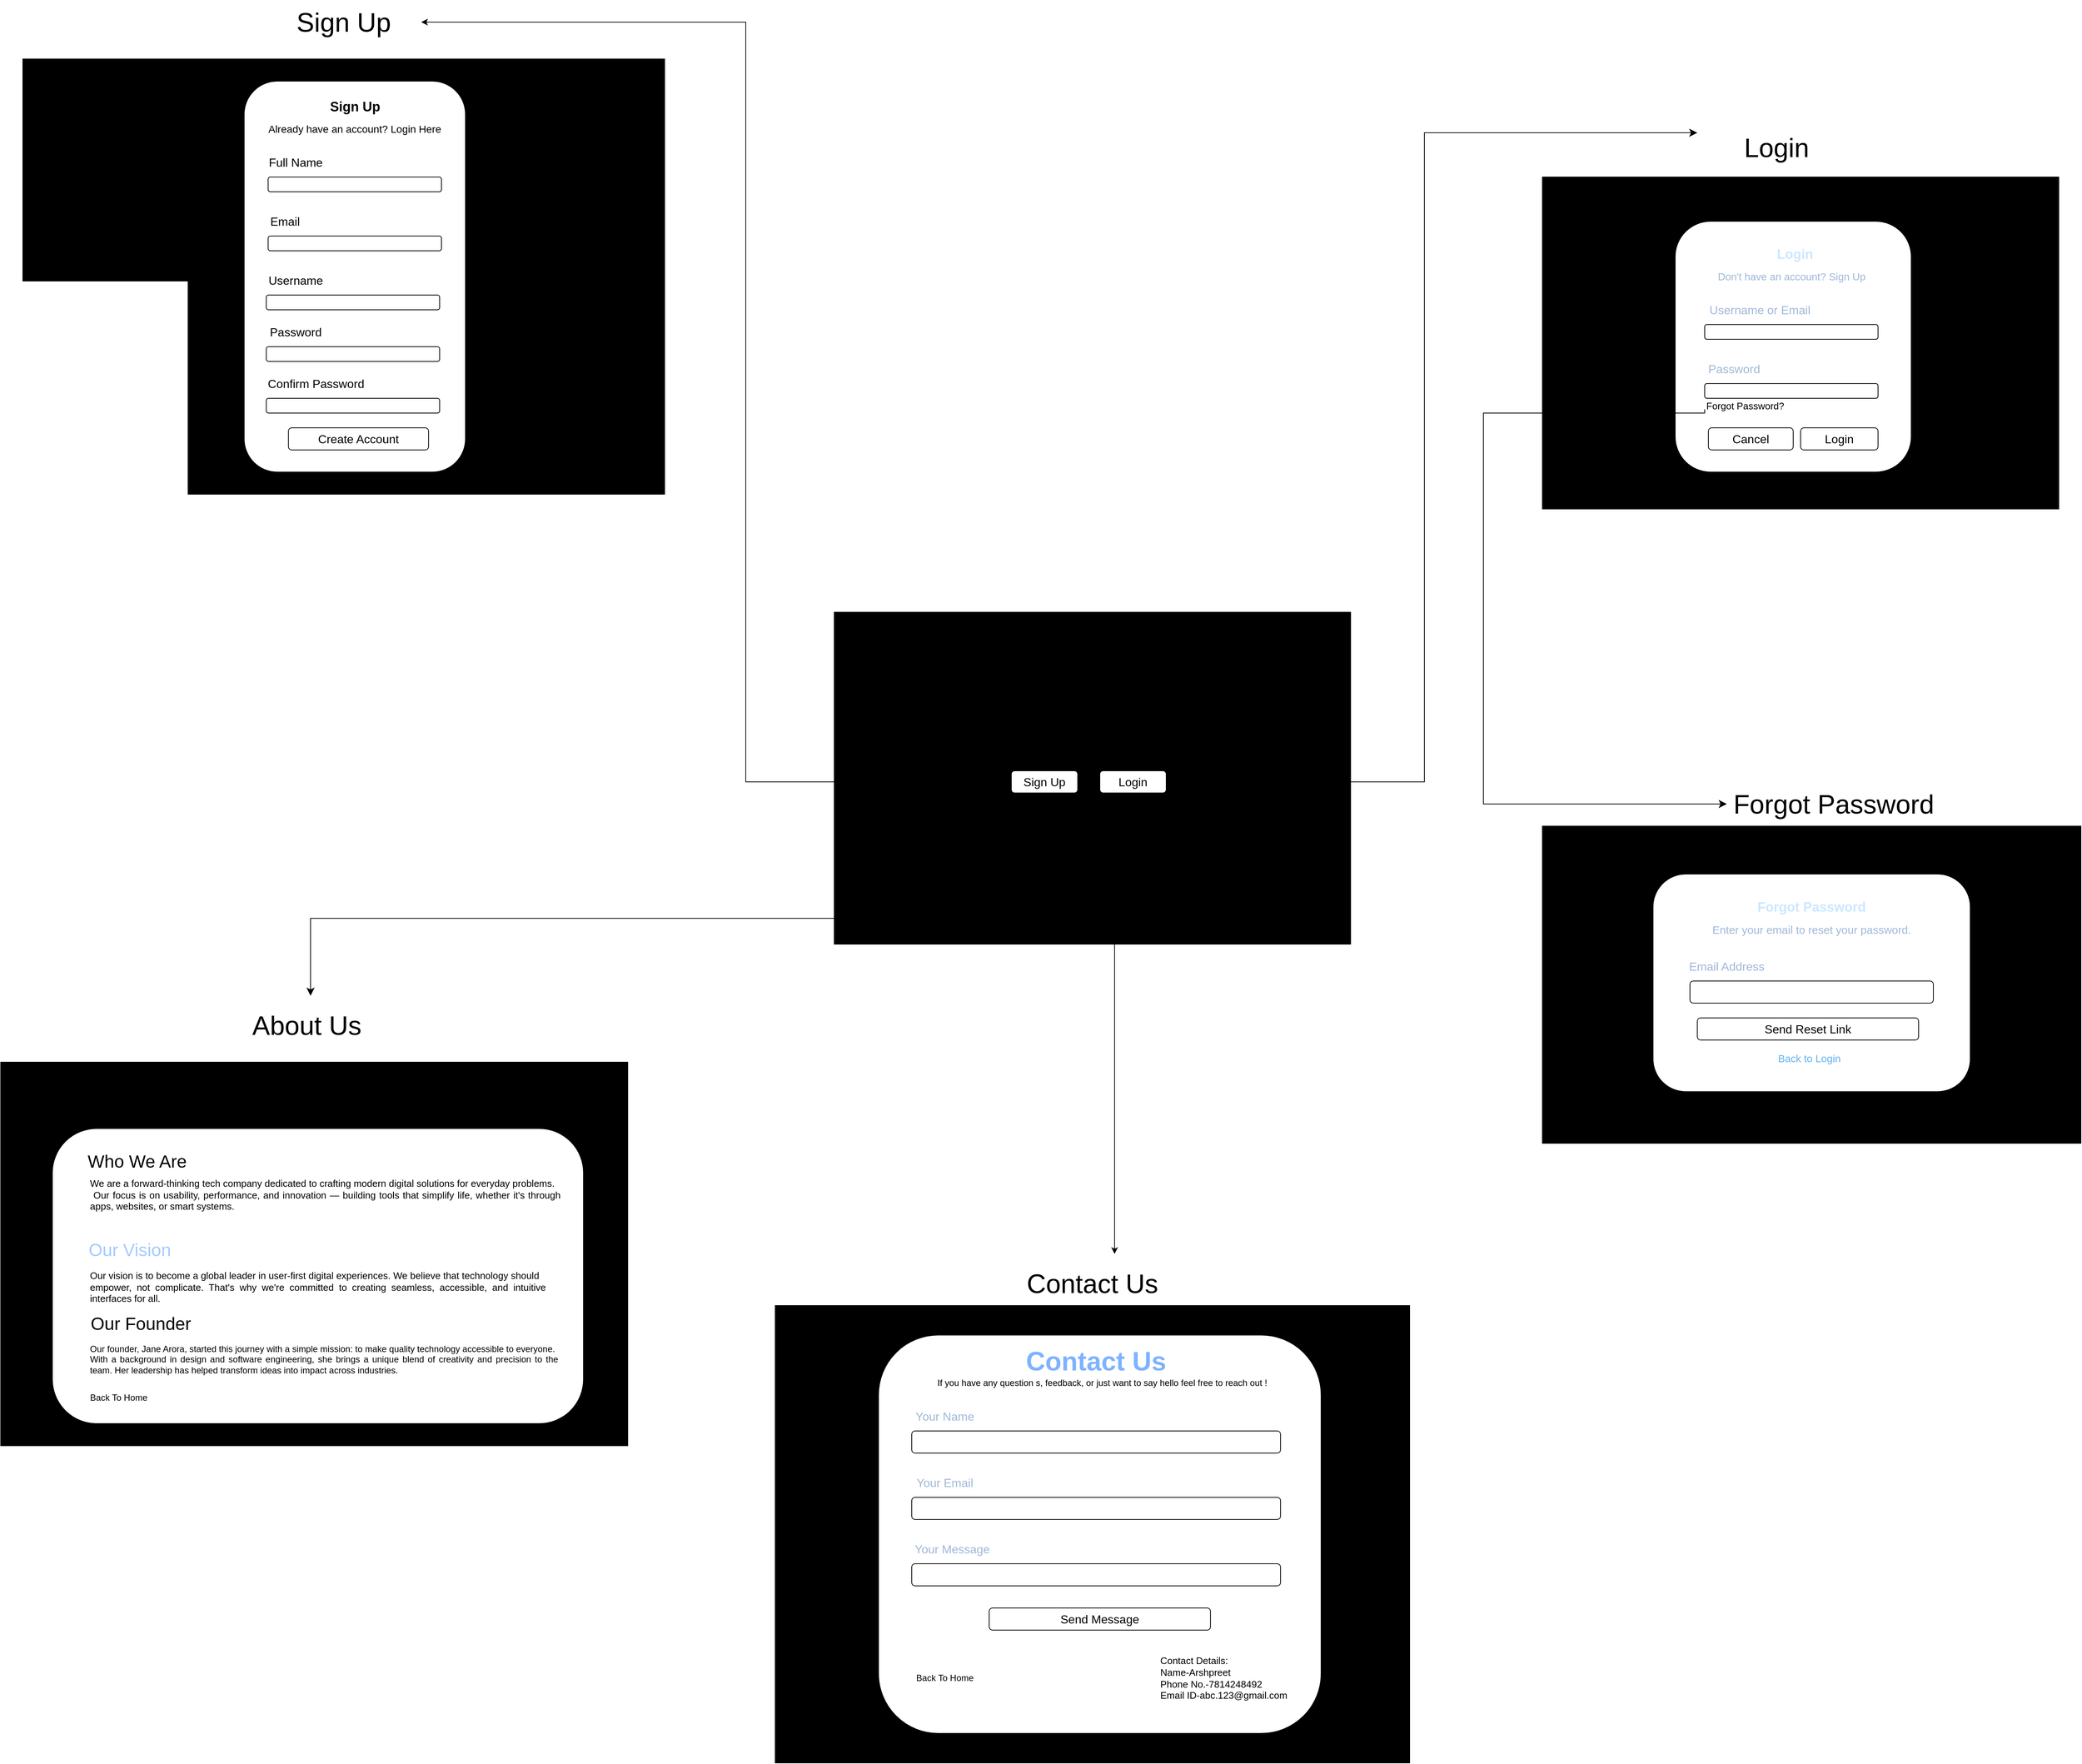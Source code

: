 <mxfile version="27.2.0">
  <diagram name="Page-1" id="nwsG4U57wFm8DY5CO8aC">
    <mxGraphModel grid="1" page="1" gridSize="10" guides="1" tooltips="1" connect="1" arrows="1" fold="1" pageScale="1" pageWidth="850" pageHeight="1100" math="0" shadow="0">
      <root>
        <mxCell id="0" />
        <mxCell id="1" parent="0" />
        <mxCell id="KBRyXHgBYEF5sMt-Apzo-4" value="" style="rounded=0;whiteSpace=wrap;html=1;gradientColor=light-dark(#000000,#2C5364);fillColor=default;gradientDirection=east;shadow=0;" vertex="1" parent="1">
          <mxGeometry x="-1180" y="-590" width="870" height="590" as="geometry" />
        </mxCell>
        <mxCell id="KBRyXHgBYEF5sMt-Apzo-5" value="" style="rounded=1;whiteSpace=wrap;html=1;shadow=1;fillColor=light-dark(#FFFFFF,#1B1F2B);strokeColor=light-dark(#000000,#3182CE);" vertex="1" parent="1">
          <mxGeometry x="-880" y="-560" width="300" height="530" as="geometry" />
        </mxCell>
        <mxCell id="KBRyXHgBYEF5sMt-Apzo-6" value="&lt;font style=&quot;color: light-dark(rgb(0, 0, 0), rgb(204, 231, 255)); font-size: 18px;&quot;&gt;&lt;b style=&quot;&quot;&gt;Sign Up&lt;/b&gt;&lt;/font&gt;" style="text;html=1;align=center;verticalAlign=middle;whiteSpace=wrap;rounded=0;" vertex="1" parent="1">
          <mxGeometry x="-772.5" y="-540" width="85" height="30" as="geometry" />
        </mxCell>
        <mxCell id="KBRyXHgBYEF5sMt-Apzo-7" value="&lt;font style=&quot;font-size: 16px; color: light-dark(rgb(0, 0, 0), rgb(160, 184, 214));&quot;&gt;Full Name&lt;/font&gt;" style="text;html=1;align=center;verticalAlign=middle;whiteSpace=wrap;rounded=0;" vertex="1" parent="1">
          <mxGeometry x="-850" y="-460" width="80" height="20" as="geometry" />
        </mxCell>
        <mxCell id="KBRyXHgBYEF5sMt-Apzo-8" value="" style="rounded=1;whiteSpace=wrap;html=1;fillColor=light-dark(#FFFFFF,#2E3B55);strokeColor=light-dark(#000000,#415A77);" vertex="1" parent="1">
          <mxGeometry x="-847.5" y="-430" width="235" height="20" as="geometry" />
        </mxCell>
        <mxCell id="KBRyXHgBYEF5sMt-Apzo-10" value="&lt;font style=&quot;font-size: 16px; color: light-dark(rgb(0, 0, 0), rgb(160, 184, 214));&quot;&gt;Email&lt;/font&gt;" style="text;html=1;align=center;verticalAlign=middle;whiteSpace=wrap;rounded=0;" vertex="1" parent="1">
          <mxGeometry x="-847.5" y="-380" width="45" height="20" as="geometry" />
        </mxCell>
        <mxCell id="KBRyXHgBYEF5sMt-Apzo-13" value="&lt;font style=&quot;font-size: 16px; color: light-dark(rgb(0, 0, 0), rgb(160, 184, 214));&quot;&gt;Username&lt;/font&gt;" style="text;html=1;align=center;verticalAlign=middle;whiteSpace=wrap;rounded=0;" vertex="1" parent="1">
          <mxGeometry x="-840" y="-300" width="60" height="20" as="geometry" />
        </mxCell>
        <mxCell id="KBRyXHgBYEF5sMt-Apzo-16" value="&lt;font style=&quot;font-size: 16px; color: light-dark(rgb(0, 0, 0), rgb(160, 184, 214));&quot;&gt;Password&lt;/font&gt;" style="text;html=1;align=center;verticalAlign=middle;whiteSpace=wrap;rounded=0;" vertex="1" parent="1">
          <mxGeometry x="-840" y="-230" width="60" height="20" as="geometry" />
        </mxCell>
        <mxCell id="KBRyXHgBYEF5sMt-Apzo-19" value="&lt;font style=&quot;font-size: 16px; color: light-dark(rgb(0, 0, 0), rgb(160, 184, 214));&quot;&gt;Confirm Password&lt;/font&gt;" style="text;html=1;align=center;verticalAlign=middle;whiteSpace=wrap;rounded=0;" vertex="1" parent="1">
          <mxGeometry x="-850" y="-160" width="135" height="20" as="geometry" />
        </mxCell>
        <mxCell id="KBRyXHgBYEF5sMt-Apzo-21" value="&lt;span style=&quot;font-size: 16px;&quot;&gt;Create Account&lt;/span&gt;" style="rounded=1;whiteSpace=wrap;html=1;fillColor=light-dark(#FFFFFF,#3182CE);strokeColor=light-dark(#000000,#3182CE);" vertex="1" parent="1">
          <mxGeometry x="-820" y="-90" width="190" height="30" as="geometry" />
        </mxCell>
        <mxCell id="KBRyXHgBYEF5sMt-Apzo-23" value="" style="rounded=1;whiteSpace=wrap;html=1;fillColor=light-dark(#FFFFFF,#2E3B55);strokeColor=light-dark(#000000,#415A77);" vertex="1" parent="1">
          <mxGeometry x="-847.5" y="-350" width="235" height="20" as="geometry" />
        </mxCell>
        <mxCell id="KBRyXHgBYEF5sMt-Apzo-24" value="" style="rounded=1;whiteSpace=wrap;html=1;fillColor=light-dark(#FFFFFF,#2E3B55);strokeColor=light-dark(#000000,#415A77);" vertex="1" parent="1">
          <mxGeometry x="-850" y="-270" width="235" height="20" as="geometry" />
        </mxCell>
        <mxCell id="KBRyXHgBYEF5sMt-Apzo-29" value="" style="rounded=1;whiteSpace=wrap;html=1;fillColor=light-dark(#FFFFFF,#2E3B55);strokeColor=light-dark(#000000,#415A77);" vertex="1" parent="1">
          <mxGeometry x="-850" y="-200" width="235" height="20" as="geometry" />
        </mxCell>
        <mxCell id="KBRyXHgBYEF5sMt-Apzo-30" value="" style="rounded=1;whiteSpace=wrap;html=1;fillColor=light-dark(#FFFFFF,#2E3B55);strokeColor=light-dark(#000000,#415A77);" vertex="1" parent="1">
          <mxGeometry x="-850" y="-130" width="235" height="20" as="geometry" />
        </mxCell>
        <mxCell id="KBRyXHgBYEF5sMt-Apzo-31" value="" style="rounded=0;whiteSpace=wrap;html=1;gradientColor=light-dark(#000000,#2C5364);fillColor=default;gradientDirection=east;shadow=0;" vertex="1" parent="1">
          <mxGeometry x="880" y="-430" width="700" height="450" as="geometry" />
        </mxCell>
        <mxCell id="BzrFDkvv9F8TvWqhl2Q9-1" value="" style="rounded=1;whiteSpace=wrap;html=1;shadow=1;fillColor=light-dark(#FFFFFF,#1B1F2B);strokeColor=light-dark(#000000,#3182CE);" vertex="1" parent="1">
          <mxGeometry x="1060" y="-370" width="320" height="340" as="geometry" />
        </mxCell>
        <mxCell id="BzrFDkvv9F8TvWqhl2Q9-4" value="&lt;font style=&quot;font-size: 14px;&quot;&gt;&lt;font style=&quot;color: light-dark(rgb(0, 0, 0), rgb(157, 183, 215));&quot;&gt;Already have an account?&lt;/font&gt;&lt;font style=&quot;color: light-dark(rgb(0, 0, 0), rgb(99, 179, 237));&quot;&gt; Login Here&lt;/font&gt;&lt;/font&gt;" style="text;html=1;align=center;verticalAlign=middle;whiteSpace=wrap;rounded=0;" vertex="1" parent="1">
          <mxGeometry x="-860" y="-510" width="260" height="30" as="geometry" />
        </mxCell>
        <mxCell id="BzrFDkvv9F8TvWqhl2Q9-6" value="&lt;font style=&quot;color: light-dark(rgb(204, 231, 255), rgb(204, 231, 255));&quot;&gt;&lt;span style=&quot;font-size: 18px;&quot;&gt;&lt;b style=&quot;&quot;&gt;Login&lt;/b&gt;&lt;/span&gt;&lt;/font&gt;" style="text;html=1;align=center;verticalAlign=middle;whiteSpace=wrap;rounded=0;" vertex="1" parent="1">
          <mxGeometry x="1180" y="-340" width="85" height="30" as="geometry" />
        </mxCell>
        <mxCell id="BzrFDkvv9F8TvWqhl2Q9-7" value="&lt;font&gt;&lt;span style=&quot;font-size: 14px;&quot;&gt;&lt;font style=&quot;color: light-dark(rgb(157, 183, 215), rgb(157, 183, 215));&quot;&gt;Don&#39;t have an account? &lt;/font&gt;&lt;font style=&quot;color: light-dark(rgb(157, 183, 215), rgb(99, 179, 237));&quot;&gt;Sign Up&lt;/font&gt;&lt;/span&gt;&lt;/font&gt;" style="text;html=1;align=center;verticalAlign=middle;whiteSpace=wrap;rounded=0;" vertex="1" parent="1">
          <mxGeometry x="1087.5" y="-310" width="260" height="30" as="geometry" />
        </mxCell>
        <mxCell id="BzrFDkvv9F8TvWqhl2Q9-8" value="&lt;font style=&quot;color: light-dark(rgb(160, 184, 214), rgb(160, 184, 214));&quot;&gt;&lt;span style=&quot;font-size: 16px;&quot;&gt;Username or Email&lt;/span&gt;&lt;/font&gt;" style="text;html=1;align=center;verticalAlign=middle;whiteSpace=wrap;rounded=0;" vertex="1" parent="1">
          <mxGeometry x="1100" y="-260" width="150" height="20" as="geometry" />
        </mxCell>
        <mxCell id="BzrFDkvv9F8TvWqhl2Q9-9" value="" style="rounded=1;whiteSpace=wrap;html=1;fillColor=light-dark(#FFFFFF,#2E3B55);strokeColor=light-dark(#000000,#415A77);" vertex="1" parent="1">
          <mxGeometry x="1100" y="-230" width="235" height="20" as="geometry" />
        </mxCell>
        <mxCell id="BzrFDkvv9F8TvWqhl2Q9-10" value="&lt;font style=&quot;color: light-dark(rgb(160, 184, 214), rgb(160, 184, 214));&quot;&gt;&lt;span style=&quot;font-size: 16px;&quot;&gt;Password&lt;/span&gt;&lt;/font&gt;" style="text;html=1;align=center;verticalAlign=middle;whiteSpace=wrap;rounded=0;" vertex="1" parent="1">
          <mxGeometry x="1100" y="-180" width="80" height="20" as="geometry" />
        </mxCell>
        <mxCell id="BzrFDkvv9F8TvWqhl2Q9-11" value="" style="rounded=1;whiteSpace=wrap;html=1;fillColor=light-dark(#FFFFFF,#2E3B55);strokeColor=light-dark(#000000,#415A77);" vertex="1" parent="1">
          <mxGeometry x="1100" y="-150" width="235" height="20" as="geometry" />
        </mxCell>
        <mxCell id="BzrFDkvv9F8TvWqhl2Q9-12" value="&lt;font style=&quot;font-size: 13px; color: light-dark(rgb(0, 0, 0), rgb(99, 179, 237));&quot;&gt;Forgot Password?&lt;/font&gt;" style="text;html=1;align=center;verticalAlign=middle;whiteSpace=wrap;rounded=0;" vertex="1" parent="1">
          <mxGeometry x="1100" y="-130" width="110" height="20" as="geometry" />
        </mxCell>
        <mxCell id="BzrFDkvv9F8TvWqhl2Q9-14" value="&lt;span style=&quot;font-size: 16px;&quot;&gt;Login&lt;/span&gt;" style="rounded=1;whiteSpace=wrap;html=1;fillColor=light-dark(#FFFFFF,#3182CE);strokeColor=light-dark(#000000,#3182CE);" vertex="1" parent="1">
          <mxGeometry x="1230" y="-90" width="105" height="30" as="geometry" />
        </mxCell>
        <mxCell id="BzrFDkvv9F8TvWqhl2Q9-15" value="&lt;span style=&quot;font-size: 16px;&quot;&gt;Cancel&lt;/span&gt;" style="rounded=1;whiteSpace=wrap;html=1;fillColor=light-dark(#FFFFFF,#3182CE);strokeColor=light-dark(#000000,#3182CE);" vertex="1" parent="1">
          <mxGeometry x="1105" y="-90" width="115" height="30" as="geometry" />
        </mxCell>
        <mxCell id="BzrFDkvv9F8TvWqhl2Q9-16" value="" style="rounded=0;whiteSpace=wrap;html=1;gradientColor=light-dark(#000000,#2C5364);fillColor=default;gradientDirection=east;shadow=0;" vertex="1" parent="1">
          <mxGeometry x="880" y="450" width="730" height="430" as="geometry" />
        </mxCell>
        <mxCell id="BzrFDkvv9F8TvWqhl2Q9-17" value="" style="rounded=1;whiteSpace=wrap;html=1;shadow=1;fillColor=light-dark(#FFFFFF,#1B1F2B);strokeColor=light-dark(#000000,#3182CE);" vertex="1" parent="1">
          <mxGeometry x="1030" y="515" width="430" height="295" as="geometry" />
        </mxCell>
        <mxCell id="BzrFDkvv9F8TvWqhl2Q9-18" value="&lt;font style=&quot;color: light-dark(rgb(204, 231, 255), rgb(204, 231, 255));&quot;&gt;&lt;span style=&quot;font-size: 18px;&quot;&gt;&lt;b style=&quot;&quot;&gt;Forgot Password&lt;/b&gt;&lt;/span&gt;&lt;/font&gt;" style="text;html=1;align=center;verticalAlign=middle;whiteSpace=wrap;rounded=0;" vertex="1" parent="1">
          <mxGeometry x="1165" y="545" width="160" height="30" as="geometry" />
        </mxCell>
        <mxCell id="BzrFDkvv9F8TvWqhl2Q9-19" value="&lt;font color=&quot;#a0b8d6&quot;&gt;&lt;span style=&quot;font-size: 15px;&quot;&gt;Enter your email to reset your password.&lt;/span&gt;&lt;/font&gt;" style="text;html=1;align=center;verticalAlign=middle;whiteSpace=wrap;rounded=0;" vertex="1" parent="1">
          <mxGeometry x="1100" y="580" width="290" height="20" as="geometry" />
        </mxCell>
        <mxCell id="BzrFDkvv9F8TvWqhl2Q9-20" value="&lt;font style=&quot;color: light-dark(rgb(160, 184, 214), rgb(160, 184, 214));&quot;&gt;&lt;span style=&quot;font-size: 16px;&quot;&gt;Email Address&lt;/span&gt;&lt;/font&gt;" style="text;html=1;align=center;verticalAlign=middle;whiteSpace=wrap;rounded=0;" vertex="1" parent="1">
          <mxGeometry x="1070" y="630" width="120" height="20" as="geometry" />
        </mxCell>
        <mxCell id="BzrFDkvv9F8TvWqhl2Q9-21" value="" style="rounded=1;whiteSpace=wrap;html=1;fillColor=light-dark(#FFFFFF,#2E3B55);strokeColor=light-dark(#000000,#415A77);" vertex="1" parent="1">
          <mxGeometry x="1080" y="660" width="330" height="30" as="geometry" />
        </mxCell>
        <mxCell id="BzrFDkvv9F8TvWqhl2Q9-22" value="&lt;span style=&quot;font-size: 16px;&quot;&gt;Send Reset Link&lt;/span&gt;" style="rounded=1;whiteSpace=wrap;html=1;fillColor=light-dark(#FFFFFF,#3182CE);strokeColor=light-dark(#000000,#3182CE);" vertex="1" parent="1">
          <mxGeometry x="1090" y="710" width="300" height="30" as="geometry" />
        </mxCell>
        <mxCell id="BzrFDkvv9F8TvWqhl2Q9-23" value="&lt;font&gt;&lt;span style=&quot;font-size: 14px;&quot;&gt;&lt;font style=&quot;color: light-dark(rgb(157, 183, 215), rgb(157, 183, 215));&quot;&gt;&amp;nbsp;&lt;/font&gt;&lt;font color=&quot;#63b3ed&quot; style=&quot;&quot;&gt;Back to Login&lt;/font&gt;&lt;/span&gt;&lt;/font&gt;" style="text;html=1;align=center;verticalAlign=middle;whiteSpace=wrap;rounded=0;" vertex="1" parent="1">
          <mxGeometry x="1175" y="750" width="130" height="30" as="geometry" />
        </mxCell>
        <mxCell id="BzrFDkvv9F8TvWqhl2Q9-25" value="" style="rounded=0;whiteSpace=wrap;html=1;gradientColor=light-dark(#000000,#2C5364);fillColor=default;gradientDirection=east;shadow=0;" vertex="1" parent="1">
          <mxGeometry x="-80" y="160" width="700" height="450" as="geometry" />
        </mxCell>
        <mxCell id="BzrFDkvv9F8TvWqhl2Q9-26" value="&lt;span style=&quot;font-size: 48px;&quot;&gt;&lt;font style=&quot;color: light-dark(rgb(0, 0, 0), rgb(204, 231, 255));&quot;&gt;Welcome&lt;/font&gt;&lt;/span&gt;" style="text;html=1;align=center;verticalAlign=middle;whiteSpace=wrap;rounded=0;" vertex="1" parent="1">
          <mxGeometry x="160" y="280" width="210" height="110" as="geometry" />
        </mxCell>
        <mxCell id="BzrFDkvv9F8TvWqhl2Q9-28" value="&lt;span style=&quot;font-size: 16px;&quot;&gt;Sign Up&lt;/span&gt;" style="rounded=1;whiteSpace=wrap;html=1;fillColor=light-dark(#FFFFFF,#3182CE);strokeColor=light-dark(#000000,#3182CE);" vertex="1" parent="1">
          <mxGeometry x="160" y="375" width="90" height="30" as="geometry" />
        </mxCell>
        <mxCell id="BzrFDkvv9F8TvWqhl2Q9-29" value="&lt;span style=&quot;font-size: 16px;&quot;&gt;Login&lt;/span&gt;" style="rounded=1;whiteSpace=wrap;html=1;fillColor=light-dark(#FFFFFF,#3182CE);strokeColor=light-dark(#000000,#3182CE);" vertex="1" parent="1">
          <mxGeometry x="280" y="375" width="90" height="30" as="geometry" />
        </mxCell>
        <mxCell id="BzrFDkvv9F8TvWqhl2Q9-30" value="&lt;font style=&quot;font-size: 14px; color: light-dark(rgb(0, 0, 0), rgb(99, 179, 237));&quot;&gt;About&lt;/font&gt;" style="text;html=1;align=center;verticalAlign=middle;whiteSpace=wrap;rounded=0;" vertex="1" parent="1">
          <mxGeometry x="190" y="560" width="60" height="30" as="geometry" />
        </mxCell>
        <mxCell id="BzrFDkvv9F8TvWqhl2Q9-31" value="&lt;font style=&quot;font-size: 14px; color: light-dark(rgb(0, 0, 0), rgb(99, 179, 237));&quot;&gt;Contact Us&lt;/font&gt;" style="text;html=1;align=center;verticalAlign=middle;whiteSpace=wrap;rounded=0;" vertex="1" parent="1">
          <mxGeometry x="260" y="560" width="80" height="30" as="geometry" />
        </mxCell>
        <mxCell id="BzrFDkvv9F8TvWqhl2Q9-34" value="" style="rounded=0;whiteSpace=wrap;html=1;gradientColor=light-dark(#000000,#2C5364);fillColor=default;gradientDirection=east;shadow=0;" vertex="1" parent="1">
          <mxGeometry x="-1210" y="770" width="850" height="520" as="geometry" />
        </mxCell>
        <mxCell id="BzrFDkvv9F8TvWqhl2Q9-35" value="&lt;font style=&quot;font-size: 36px; color: light-dark(rgb(0, 0, 0), rgb(127, 179, 255));&quot;&gt;&lt;b&gt;About Us&lt;/b&gt;&lt;/font&gt;" style="text;html=1;align=center;verticalAlign=middle;whiteSpace=wrap;rounded=0;" vertex="1" parent="1">
          <mxGeometry x="-880" y="800" width="170" height="30" as="geometry" />
        </mxCell>
        <mxCell id="BzrFDkvv9F8TvWqhl2Q9-48" value="" style="rounded=1;whiteSpace=wrap;html=1;fillColor=light-dark(#FFFFFF,#1B1F2B);" vertex="1" parent="1">
          <mxGeometry x="-1140" y="860" width="720" height="400" as="geometry" />
        </mxCell>
        <mxCell id="BzrFDkvv9F8TvWqhl2Q9-49" value="&lt;font style=&quot;color: light-dark(rgb(0, 0, 0), rgb(163, 204, 255)); font-size: 24px;&quot;&gt;Who We Are&lt;/font&gt;" style="text;html=1;align=center;verticalAlign=middle;whiteSpace=wrap;rounded=0;" vertex="1" parent="1">
          <mxGeometry x="-1100" y="890" width="150" height="30" as="geometry" />
        </mxCell>
        <mxCell id="BzrFDkvv9F8TvWqhl2Q9-50" value="&lt;div style=&quot;text-align: justify;&quot;&gt;&lt;font style=&quot;font-size: 13px; color: light-dark(rgb(0, 0, 0), rgb(208, 224, 245));&quot;&gt;We are a forward-thinking tech company dedicated to crafting modern digital solutions for everyday problems.&lt;/font&gt;&lt;/div&gt;&lt;div style=&quot;text-align: justify;&quot;&gt;&lt;font style=&quot;font-size: 13px; color: light-dark(rgb(0, 0, 0), rgb(208, 224, 245));&quot;&gt;&amp;nbsp;Our focus is on usability, performance, and innovation — building tools that simplify life, whether it&#39;s through apps, websites, or smart systems.&lt;/font&gt;&lt;/div&gt;" style="text;html=1;align=center;verticalAlign=middle;whiteSpace=wrap;rounded=0;" vertex="1" parent="1">
          <mxGeometry x="-1090" y="920" width="640" height="60" as="geometry" />
        </mxCell>
        <mxCell id="BzrFDkvv9F8TvWqhl2Q9-51" value="&lt;font style=&quot;color: light-dark(rgb(163, 204, 255), rgb(163, 204, 255));&quot;&gt;&lt;span style=&quot;font-size: 24px;&quot;&gt;Our Vision&lt;/span&gt;&lt;/font&gt;" style="text;html=1;align=center;verticalAlign=middle;whiteSpace=wrap;rounded=0;" vertex="1" parent="1">
          <mxGeometry x="-1100" y="1010" width="130" height="30" as="geometry" />
        </mxCell>
        <mxCell id="BzrFDkvv9F8TvWqhl2Q9-52" value="&lt;div style=&quot;text-align: justify;&quot;&gt;&lt;font style=&quot;font-size: 13px;&quot;&gt;Our vision is to become a global leader in user-first digital experiences. We believe that technology should&lt;/font&gt;&lt;/div&gt;&lt;div style=&quot;text-align: justify;&quot;&gt;&lt;font style=&quot;font-size: 13px;&quot;&gt;empower, not complicate. That&#39;s why we&#39;re committed to creating seamless, accessible, and intuitive interfaces for all.&lt;/font&gt;&lt;/div&gt;" style="text;html=1;align=center;verticalAlign=middle;whiteSpace=wrap;rounded=0;" vertex="1" parent="1">
          <mxGeometry x="-1090" y="1050" width="620" height="50" as="geometry" />
        </mxCell>
        <mxCell id="BzrFDkvv9F8TvWqhl2Q9-53" value="&lt;font style=&quot;font-size: 24px; color: light-dark(rgb(0, 0, 0), rgb(163, 204, 255));&quot;&gt;Our Founder&lt;/font&gt;" style="text;html=1;align=center;verticalAlign=middle;whiteSpace=wrap;rounded=0;" vertex="1" parent="1">
          <mxGeometry x="-1090" y="1110" width="140" height="30" as="geometry" />
        </mxCell>
        <mxCell id="BzrFDkvv9F8TvWqhl2Q9-54" value="&lt;div style=&quot;text-align: justify;&quot;&gt;Our founder, Jane Arora, started this journey with a simple mission: to make quality technology accessible to everyone.&lt;/div&gt;&lt;div style=&quot;text-align: justify;&quot;&gt;With a background in design and software engineering, she brings a unique blend of creativity and precision to the&amp;nbsp; team.&lt;span style=&quot;background-color: transparent; color: light-dark(rgb(0, 0, 0), rgb(255, 255, 255));&quot;&gt;&amp;nbsp;Her leadership has helped transform ideas into impact across industries.&lt;/span&gt;&lt;/div&gt;&lt;div style=&quot;text-align: justify;&quot;&gt;&lt;br&gt;&lt;/div&gt;" style="text;html=1;align=center;verticalAlign=middle;whiteSpace=wrap;rounded=0;" vertex="1" parent="1">
          <mxGeometry x="-1090" y="1150" width="640" height="60" as="geometry" />
        </mxCell>
        <mxCell id="BzrFDkvv9F8TvWqhl2Q9-55" value="&lt;font style=&quot;color: light-dark(rgb(0, 0, 0), rgb(99, 179, 237));&quot;&gt;Back To Home&lt;/font&gt;" style="text;html=1;align=center;verticalAlign=middle;whiteSpace=wrap;rounded=0;" vertex="1" parent="1">
          <mxGeometry x="-1090" y="1210" width="80" height="30" as="geometry" />
        </mxCell>
        <mxCell id="BzrFDkvv9F8TvWqhl2Q9-56" value="" style="rounded=0;whiteSpace=wrap;html=1;gradientColor=light-dark(#000000,#2C5364);fillColor=default;gradientDirection=east;shadow=0;" vertex="1" parent="1">
          <mxGeometry x="-160" y="1100" width="860" height="620" as="geometry" />
        </mxCell>
        <mxCell id="BzrFDkvv9F8TvWqhl2Q9-57" value="" style="rounded=1;whiteSpace=wrap;html=1;shadow=1;fillColor=light-dark(#FFFFFF,#1B1F2B);strokeColor=light-dark(#000000,#3182CE);" vertex="1" parent="1">
          <mxGeometry x="-20" y="1140" width="600" height="540" as="geometry" />
        </mxCell>
        <mxCell id="BzrFDkvv9F8TvWqhl2Q9-58" value="&lt;font style=&quot;color: light-dark(rgb(127, 179, 255), rgb(127, 179, 255));&quot;&gt;&lt;span style=&quot;font-size: 36px;&quot;&gt;&lt;b style=&quot;&quot;&gt;Contact Us&lt;/b&gt;&lt;/span&gt;&lt;/font&gt;" style="text;html=1;align=center;verticalAlign=middle;whiteSpace=wrap;rounded=0;" vertex="1" parent="1">
          <mxGeometry x="170" y="1160" width="210" height="30" as="geometry" />
        </mxCell>
        <mxCell id="BzrFDkvv9F8TvWqhl2Q9-60" value="&lt;font style=&quot;color: light-dark(rgb(0, 0, 0), rgb(208, 224, 245));&quot;&gt;If you have any question s, feedback, or just want to say hello feel free to reach out !&amp;nbsp;&lt;/font&gt;" style="text;html=1;align=center;verticalAlign=middle;whiteSpace=wrap;rounded=0;" vertex="1" parent="1">
          <mxGeometry x="40" y="1190" width="490" height="30" as="geometry" />
        </mxCell>
        <mxCell id="BzrFDkvv9F8TvWqhl2Q9-62" value="&lt;font style=&quot;color: light-dark(rgb(160, 184, 214), rgb(160, 184, 214));&quot;&gt;&lt;span style=&quot;font-size: 16px;&quot;&gt;Your Name&lt;/span&gt;&lt;/font&gt;" style="text;html=1;align=center;verticalAlign=middle;whiteSpace=wrap;rounded=0;" vertex="1" parent="1">
          <mxGeometry x="20" y="1240" width="100" height="20" as="geometry" />
        </mxCell>
        <mxCell id="BzrFDkvv9F8TvWqhl2Q9-63" value="" style="rounded=1;whiteSpace=wrap;html=1;fillColor=light-dark(#FFFFFF,#2E3B55);strokeColor=light-dark(#000000,#415A77);" vertex="1" parent="1">
          <mxGeometry x="25" y="1270" width="500" height="30" as="geometry" />
        </mxCell>
        <mxCell id="BzrFDkvv9F8TvWqhl2Q9-64" value="&lt;font style=&quot;color: light-dark(rgb(160, 184, 214), rgb(160, 184, 214));&quot;&gt;&lt;span style=&quot;font-size: 16px;&quot;&gt;Your Email&lt;/span&gt;&lt;/font&gt;" style="text;html=1;align=center;verticalAlign=middle;whiteSpace=wrap;rounded=0;" vertex="1" parent="1">
          <mxGeometry x="20" y="1330" width="100" height="20" as="geometry" />
        </mxCell>
        <mxCell id="BzrFDkvv9F8TvWqhl2Q9-65" value="" style="rounded=1;whiteSpace=wrap;html=1;fillColor=light-dark(#FFFFFF,#2E3B55);strokeColor=light-dark(#000000,#415A77);" vertex="1" parent="1">
          <mxGeometry x="25" y="1360" width="500" height="30" as="geometry" />
        </mxCell>
        <mxCell id="BzrFDkvv9F8TvWqhl2Q9-66" value="&lt;font style=&quot;color: light-dark(rgb(160, 184, 214), rgb(160, 184, 214));&quot;&gt;&lt;span style=&quot;font-size: 16px;&quot;&gt;Your Message&lt;/span&gt;&lt;/font&gt;" style="text;html=1;align=center;verticalAlign=middle;whiteSpace=wrap;rounded=0;" vertex="1" parent="1">
          <mxGeometry x="20" y="1420" width="120" height="20" as="geometry" />
        </mxCell>
        <mxCell id="BzrFDkvv9F8TvWqhl2Q9-67" value="" style="rounded=1;whiteSpace=wrap;html=1;fillColor=light-dark(#FFFFFF,#2E3B55);strokeColor=light-dark(#000000,#415A77);" vertex="1" parent="1">
          <mxGeometry x="25" y="1450" width="500" height="30" as="geometry" />
        </mxCell>
        <mxCell id="BzrFDkvv9F8TvWqhl2Q9-68" value="&lt;span style=&quot;font-size: 16px;&quot;&gt;Send Message&lt;/span&gt;" style="rounded=1;whiteSpace=wrap;html=1;fillColor=light-dark(#FFFFFF,#3182CE);strokeColor=light-dark(#000000,#3182CE);" vertex="1" parent="1">
          <mxGeometry x="130" y="1510" width="300" height="30" as="geometry" />
        </mxCell>
        <mxCell id="BzrFDkvv9F8TvWqhl2Q9-69" value="&lt;font style=&quot;color: light-dark(rgb(0, 0, 0), rgb(99, 179, 237));&quot;&gt;Back To Home&lt;/font&gt;" style="text;html=1;align=center;verticalAlign=middle;whiteSpace=wrap;rounded=0;" vertex="1" parent="1">
          <mxGeometry x="30" y="1590" width="80" height="30" as="geometry" />
        </mxCell>
        <mxCell id="ujzDKPek5OF13hK7ME_E-1" value="&lt;font style=&quot;font-size: 13px; color: light-dark(rgb(0, 0, 0), rgb(160, 184, 214));&quot;&gt;Contact Details:&lt;/font&gt;&lt;div&gt;&lt;font style=&quot;font-size: 13px; color: light-dark(rgb(0, 0, 0), rgb(160, 184, 214));&quot;&gt;Name-Arshpreet&lt;/font&gt;&lt;/div&gt;&lt;div&gt;&lt;font style=&quot;font-size: 13px; color: light-dark(rgb(0, 0, 0), rgb(160, 184, 214));&quot;&gt;Phone No.-7814248492&lt;/font&gt;&lt;/div&gt;&lt;div&gt;&lt;font style=&quot;font-size: 13px; color: light-dark(rgb(0, 0, 0), rgb(160, 184, 214));&quot;&gt;Email ID-abc.123@gmail.com&lt;/font&gt;&lt;/div&gt;" style="text;html=1;align=left;verticalAlign=middle;whiteSpace=wrap;rounded=0;" vertex="1" parent="1">
          <mxGeometry x="360" y="1570" width="180" height="70" as="geometry" />
        </mxCell>
        <mxCell id="ujzDKPek5OF13hK7ME_E-8" value="" style="endArrow=classic;html=1;rounded=0;" edge="1" parent="1" target="ujzDKPek5OF13hK7ME_E-9">
          <mxGeometry width="50" height="50" relative="1" as="geometry">
            <mxPoint x="150" y="390" as="sourcePoint" />
            <mxPoint x="-580" y="-650" as="targetPoint" />
            <Array as="points">
              <mxPoint x="-200" y="390" />
              <mxPoint x="-200" y="-640" />
            </Array>
          </mxGeometry>
        </mxCell>
        <mxCell id="ujzDKPek5OF13hK7ME_E-9" value="&lt;font style=&quot;font-size: 36px;&quot;&gt;Sign Up&lt;/font&gt;" style="text;html=1;align=center;verticalAlign=middle;whiteSpace=wrap;rounded=0;" vertex="1" parent="1">
          <mxGeometry x="-850" y="-670" width="210" height="60" as="geometry" />
        </mxCell>
        <mxCell id="ujzDKPek5OF13hK7ME_E-13" value="" style="edgeStyle=elbowEdgeStyle;elbow=horizontal;endArrow=classic;html=1;curved=0;rounded=0;endSize=8;startSize=8;exitX=1;exitY=1;exitDx=0;exitDy=0;" edge="1" parent="1">
          <mxGeometry width="50" height="50" relative="1" as="geometry">
            <mxPoint x="370" y="390" as="sourcePoint" />
            <mxPoint x="1090" y="-490" as="targetPoint" />
            <Array as="points">
              <mxPoint x="720" y="270" />
            </Array>
          </mxGeometry>
        </mxCell>
        <mxCell id="ujzDKPek5OF13hK7ME_E-15" value="&lt;span style=&quot;font-size: 36px;&quot;&gt;Login&lt;/span&gt;" style="text;html=1;align=center;verticalAlign=middle;whiteSpace=wrap;rounded=0;" vertex="1" parent="1">
          <mxGeometry x="1120" y="-500" width="155" height="60" as="geometry" />
        </mxCell>
        <mxCell id="ujzDKPek5OF13hK7ME_E-21" value="" style="edgeStyle=segmentEdgeStyle;endArrow=classic;html=1;curved=0;rounded=0;endSize=8;startSize=8;exitX=0.243;exitY=0.756;exitDx=0;exitDy=0;exitPerimeter=0;" edge="1" parent="1">
          <mxGeometry width="50" height="50" relative="1" as="geometry">
            <mxPoint x="155.1" y="575.0" as="sourcePoint" />
            <mxPoint x="-790" y="680" as="targetPoint" />
            <Array as="points">
              <mxPoint x="-790" y="575" />
            </Array>
          </mxGeometry>
        </mxCell>
        <mxCell id="ujzDKPek5OF13hK7ME_E-22" value="&lt;span style=&quot;font-size: 36px;&quot;&gt;About Us&lt;/span&gt;" style="text;html=1;align=center;verticalAlign=middle;whiteSpace=wrap;rounded=0;" vertex="1" parent="1">
          <mxGeometry x="-900" y="690" width="210" height="60" as="geometry" />
        </mxCell>
        <mxCell id="ujzDKPek5OF13hK7ME_E-24" value="" style="endArrow=classic;html=1;rounded=0;exitX=0.5;exitY=1;exitDx=0;exitDy=0;" edge="1" parent="1" source="BzrFDkvv9F8TvWqhl2Q9-31">
          <mxGeometry width="50" height="50" relative="1" as="geometry">
            <mxPoint x="300" y="870" as="sourcePoint" />
            <mxPoint x="300" y="1030" as="targetPoint" />
          </mxGeometry>
        </mxCell>
        <mxCell id="ujzDKPek5OF13hK7ME_E-25" value="&lt;span style=&quot;font-size: 36px;&quot;&gt;Contact Us&lt;/span&gt;" style="text;html=1;align=center;verticalAlign=middle;whiteSpace=wrap;rounded=0;" vertex="1" parent="1">
          <mxGeometry x="165" y="1040" width="210" height="60" as="geometry" />
        </mxCell>
        <mxCell id="ujzDKPek5OF13hK7ME_E-27" value="" style="edgeStyle=segmentEdgeStyle;endArrow=classic;html=1;curved=0;rounded=0;endSize=8;startSize=8;exitX=0;exitY=0.75;exitDx=0;exitDy=0;" edge="1" parent="1" source="BzrFDkvv9F8TvWqhl2Q9-12">
          <mxGeometry width="50" height="50" relative="1" as="geometry">
            <mxPoint x="1080" y="-110" as="sourcePoint" />
            <mxPoint x="1130" y="420" as="targetPoint" />
            <Array as="points">
              <mxPoint x="1100" y="-110" />
              <mxPoint x="800" y="-110" />
              <mxPoint x="800" y="420" />
              <mxPoint x="1110" y="420" />
            </Array>
          </mxGeometry>
        </mxCell>
        <mxCell id="ujzDKPek5OF13hK7ME_E-28" value="&lt;span style=&quot;font-size: 36px;&quot;&gt;Forgot Password&lt;/span&gt;" style="text;html=1;align=center;verticalAlign=middle;whiteSpace=wrap;rounded=0;" vertex="1" parent="1">
          <mxGeometry x="1135" y="390" width="280" height="60" as="geometry" />
        </mxCell>
      </root>
    </mxGraphModel>
  </diagram>
</mxfile>
